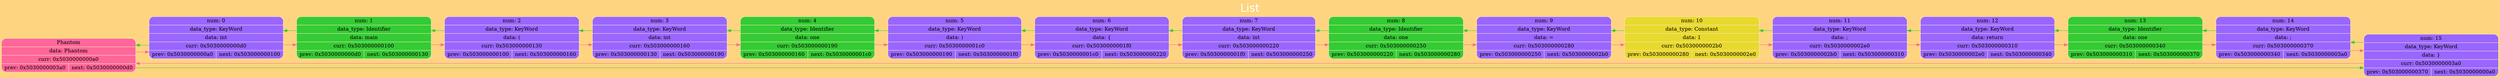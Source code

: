 digraph G
{
charset="latin1";
label="List";
 labelloc="t";
 fontsize=30
 fontname="DejaVu Sans";
 fontcolor="#FFFFFF"

rankdir=LR; splines=ortho; size="200,300"; bgcolor="#ffd480";
{ node_0x5030000000a0 [shape = record; style="rounded, filled", fillcolor="#ff6699", color="#FFE9C7", label=" { Phantom } | {data: Phantom } | { curr: 0x5030000000a0 } | { { prev: 0x5030000003a0 } | { next: 0x5030000000d0 } }  "] 
}
node_0x5030000000d0 [shape = record; style="rounded, filled", fillcolor="#9966FF", color="#FFE9C7", label=" { num: 0 } | { data_type: KeyWord } | {data: int } | { curr: 0x5030000000d0 } | { { prev: 0x5030000000a0 } | { next: 0x503000000100 } }  "] 
node_0x503000000100 [shape = record; style="rounded, filled", fillcolor="#34cb34", color="#FFE9C7", label=" { num: 1 } | { data_type: Identifier } | {data: main } | { curr: 0x503000000100 } | { { prev: 0x5030000000d0 } | { next: 0x503000000130 } }  "] 
node_0x503000000130 [shape = record; style="rounded, filled", fillcolor="#9966FF", color="#FFE9C7", label=" { num: 2 } | { data_type: KeyWord } | {data: &#x28; } | { curr: 0x503000000130 } | { { prev: 0x503000000100 } | { next: 0x503000000160 } }  "] 
node_0x503000000160 [shape = record; style="rounded, filled", fillcolor="#9966FF", color="#FFE9C7", label=" { num: 3 } | { data_type: KeyWord } | {data: int } | { curr: 0x503000000160 } | { { prev: 0x503000000130 } | { next: 0x503000000190 } }  "] 
node_0x503000000190 [shape = record; style="rounded, filled", fillcolor="#34cb34", color="#FFE9C7", label=" { num: 4 } | { data_type: Identifier } | {data: one } | { curr: 0x503000000190 } | { { prev: 0x503000000160 } | { next: 0x5030000001c0 } }  "] 
node_0x5030000001c0 [shape = record; style="rounded, filled", fillcolor="#9966FF", color="#FFE9C7", label=" { num: 5 } | { data_type: KeyWord } | {data: &#x29; } | { curr: 0x5030000001c0 } | { { prev: 0x503000000190 } | { next: 0x5030000001f0 } }  "] 
node_0x5030000001f0 [shape = record; style="rounded, filled", fillcolor="#9966FF", color="#FFE9C7", label=" { num: 6 } | { data_type: KeyWord } | {data: &#x7B; } | { curr: 0x5030000001f0 } | { { prev: 0x5030000001c0 } | { next: 0x503000000220 } }  "] 
node_0x503000000220 [shape = record; style="rounded, filled", fillcolor="#9966FF", color="#FFE9C7", label=" { num: 7 } | { data_type: KeyWord } | {data: int } | { curr: 0x503000000220 } | { { prev: 0x5030000001f0 } | { next: 0x503000000250 } }  "] 
node_0x503000000250 [shape = record; style="rounded, filled", fillcolor="#34cb34", color="#FFE9C7", label=" { num: 8 } | { data_type: Identifier } | {data: one } | { curr: 0x503000000250 } | { { prev: 0x503000000220 } | { next: 0x503000000280 } }  "] 
node_0x503000000280 [shape = record; style="rounded, filled", fillcolor="#9966FF", color="#FFE9C7", label=" { num: 9 } | { data_type: KeyWord } | {data: &#x3D; } | { curr: 0x503000000280 } | { { prev: 0x503000000250 } | { next: 0x5030000002b0 } }  "] 
node_0x5030000002b0 [shape = record; style="rounded, filled", fillcolor="#e8d92e", color="#FFE9C7", label=" { num: 10 } | { data_type: Constant } | {data: 1 } | { curr: 0x5030000002b0 } | { { prev: 0x503000000280 } | { next: 0x5030000002e0 } }  "] 
node_0x5030000002e0 [shape = record; style="rounded, filled", fillcolor="#9966FF", color="#FFE9C7", label=" { num: 11 } | { data_type: KeyWord } | {data: &#x3B; } | { curr: 0x5030000002e0 } | { { prev: 0x5030000002b0 } | { next: 0x503000000310 } }  "] 
node_0x503000000310 [shape = record; style="rounded, filled", fillcolor="#9966FF", color="#FFE9C7", label=" { num: 12 } | { data_type: KeyWord } | {data: return } | { curr: 0x503000000310 } | { { prev: 0x5030000002e0 } | { next: 0x503000000340 } }  "] 
node_0x503000000340 [shape = record; style="rounded, filled", fillcolor="#34cb34", color="#FFE9C7", label=" { num: 13 } | { data_type: Identifier } | {data: one } | { curr: 0x503000000340 } | { { prev: 0x503000000310 } | { next: 0x503000000370 } }  "] 
node_0x503000000370 [shape = record; style="rounded, filled", fillcolor="#9966FF", color="#FFE9C7", label=" { num: 14 } | { data_type: KeyWord } | {data: &#x3B; } | { curr: 0x503000000370 } | { { prev: 0x503000000340 } | { next: 0x5030000003a0 } }  "] 
node_0x5030000003a0 [shape = record; style="rounded, filled", fillcolor="#9966FF", color="#FFE9C7", label=" { num: 15 } | { data_type: KeyWord } | {data: &#x7D; } | { curr: 0x5030000003a0 } | { { prev: 0x503000000370 } | { next: 0x5030000000a0 } }  "] 

node_0x5030000000a0 -> node_0x5030000000d0 [color ="#ff6699"];
node_0x5030000000a0 -> node_0x5030000003a0 [color ="#34cb34"];
node_0x5030000000d0 -> node_0x503000000100 [color ="#ff6699"];
node_0x5030000000d0 -> node_0x5030000000a0 [color ="#34cb34"];
node_0x503000000100 -> node_0x503000000130 [color ="#ff6699"];
node_0x503000000100 -> node_0x5030000000d0 [color ="#34cb34"];
node_0x503000000130 -> node_0x503000000160 [color ="#ff6699"];
node_0x503000000130 -> node_0x503000000100 [color ="#34cb34"];
node_0x503000000160 -> node_0x503000000190 [color ="#ff6699"];
node_0x503000000160 -> node_0x503000000130 [color ="#34cb34"];
node_0x503000000190 -> node_0x5030000001c0 [color ="#ff6699"];
node_0x503000000190 -> node_0x503000000160 [color ="#34cb34"];
node_0x5030000001c0 -> node_0x5030000001f0 [color ="#ff6699"];
node_0x5030000001c0 -> node_0x503000000190 [color ="#34cb34"];
node_0x5030000001f0 -> node_0x503000000220 [color ="#ff6699"];
node_0x5030000001f0 -> node_0x5030000001c0 [color ="#34cb34"];
node_0x503000000220 -> node_0x503000000250 [color ="#ff6699"];
node_0x503000000220 -> node_0x5030000001f0 [color ="#34cb34"];
node_0x503000000250 -> node_0x503000000280 [color ="#ff6699"];
node_0x503000000250 -> node_0x503000000220 [color ="#34cb34"];
node_0x503000000280 -> node_0x5030000002b0 [color ="#ff6699"];
node_0x503000000280 -> node_0x503000000250 [color ="#34cb34"];
node_0x5030000002b0 -> node_0x5030000002e0 [color ="#ff6699"];
node_0x5030000002b0 -> node_0x503000000280 [color ="#34cb34"];
node_0x5030000002e0 -> node_0x503000000310 [color ="#ff6699"];
node_0x5030000002e0 -> node_0x5030000002b0 [color ="#34cb34"];
node_0x503000000310 -> node_0x503000000340 [color ="#ff6699"];
node_0x503000000310 -> node_0x5030000002e0 [color ="#34cb34"];
node_0x503000000340 -> node_0x503000000370 [color ="#ff6699"];
node_0x503000000340 -> node_0x503000000310 [color ="#34cb34"];
node_0x503000000370 -> node_0x5030000003a0 [color ="#ff6699"];
node_0x503000000370 -> node_0x503000000340 [color ="#34cb34"];
node_0x5030000003a0 -> node_0x5030000000a0 [color ="#ff6699"];
node_0x5030000003a0 -> node_0x503000000370 [color ="#34cb34"];

}
